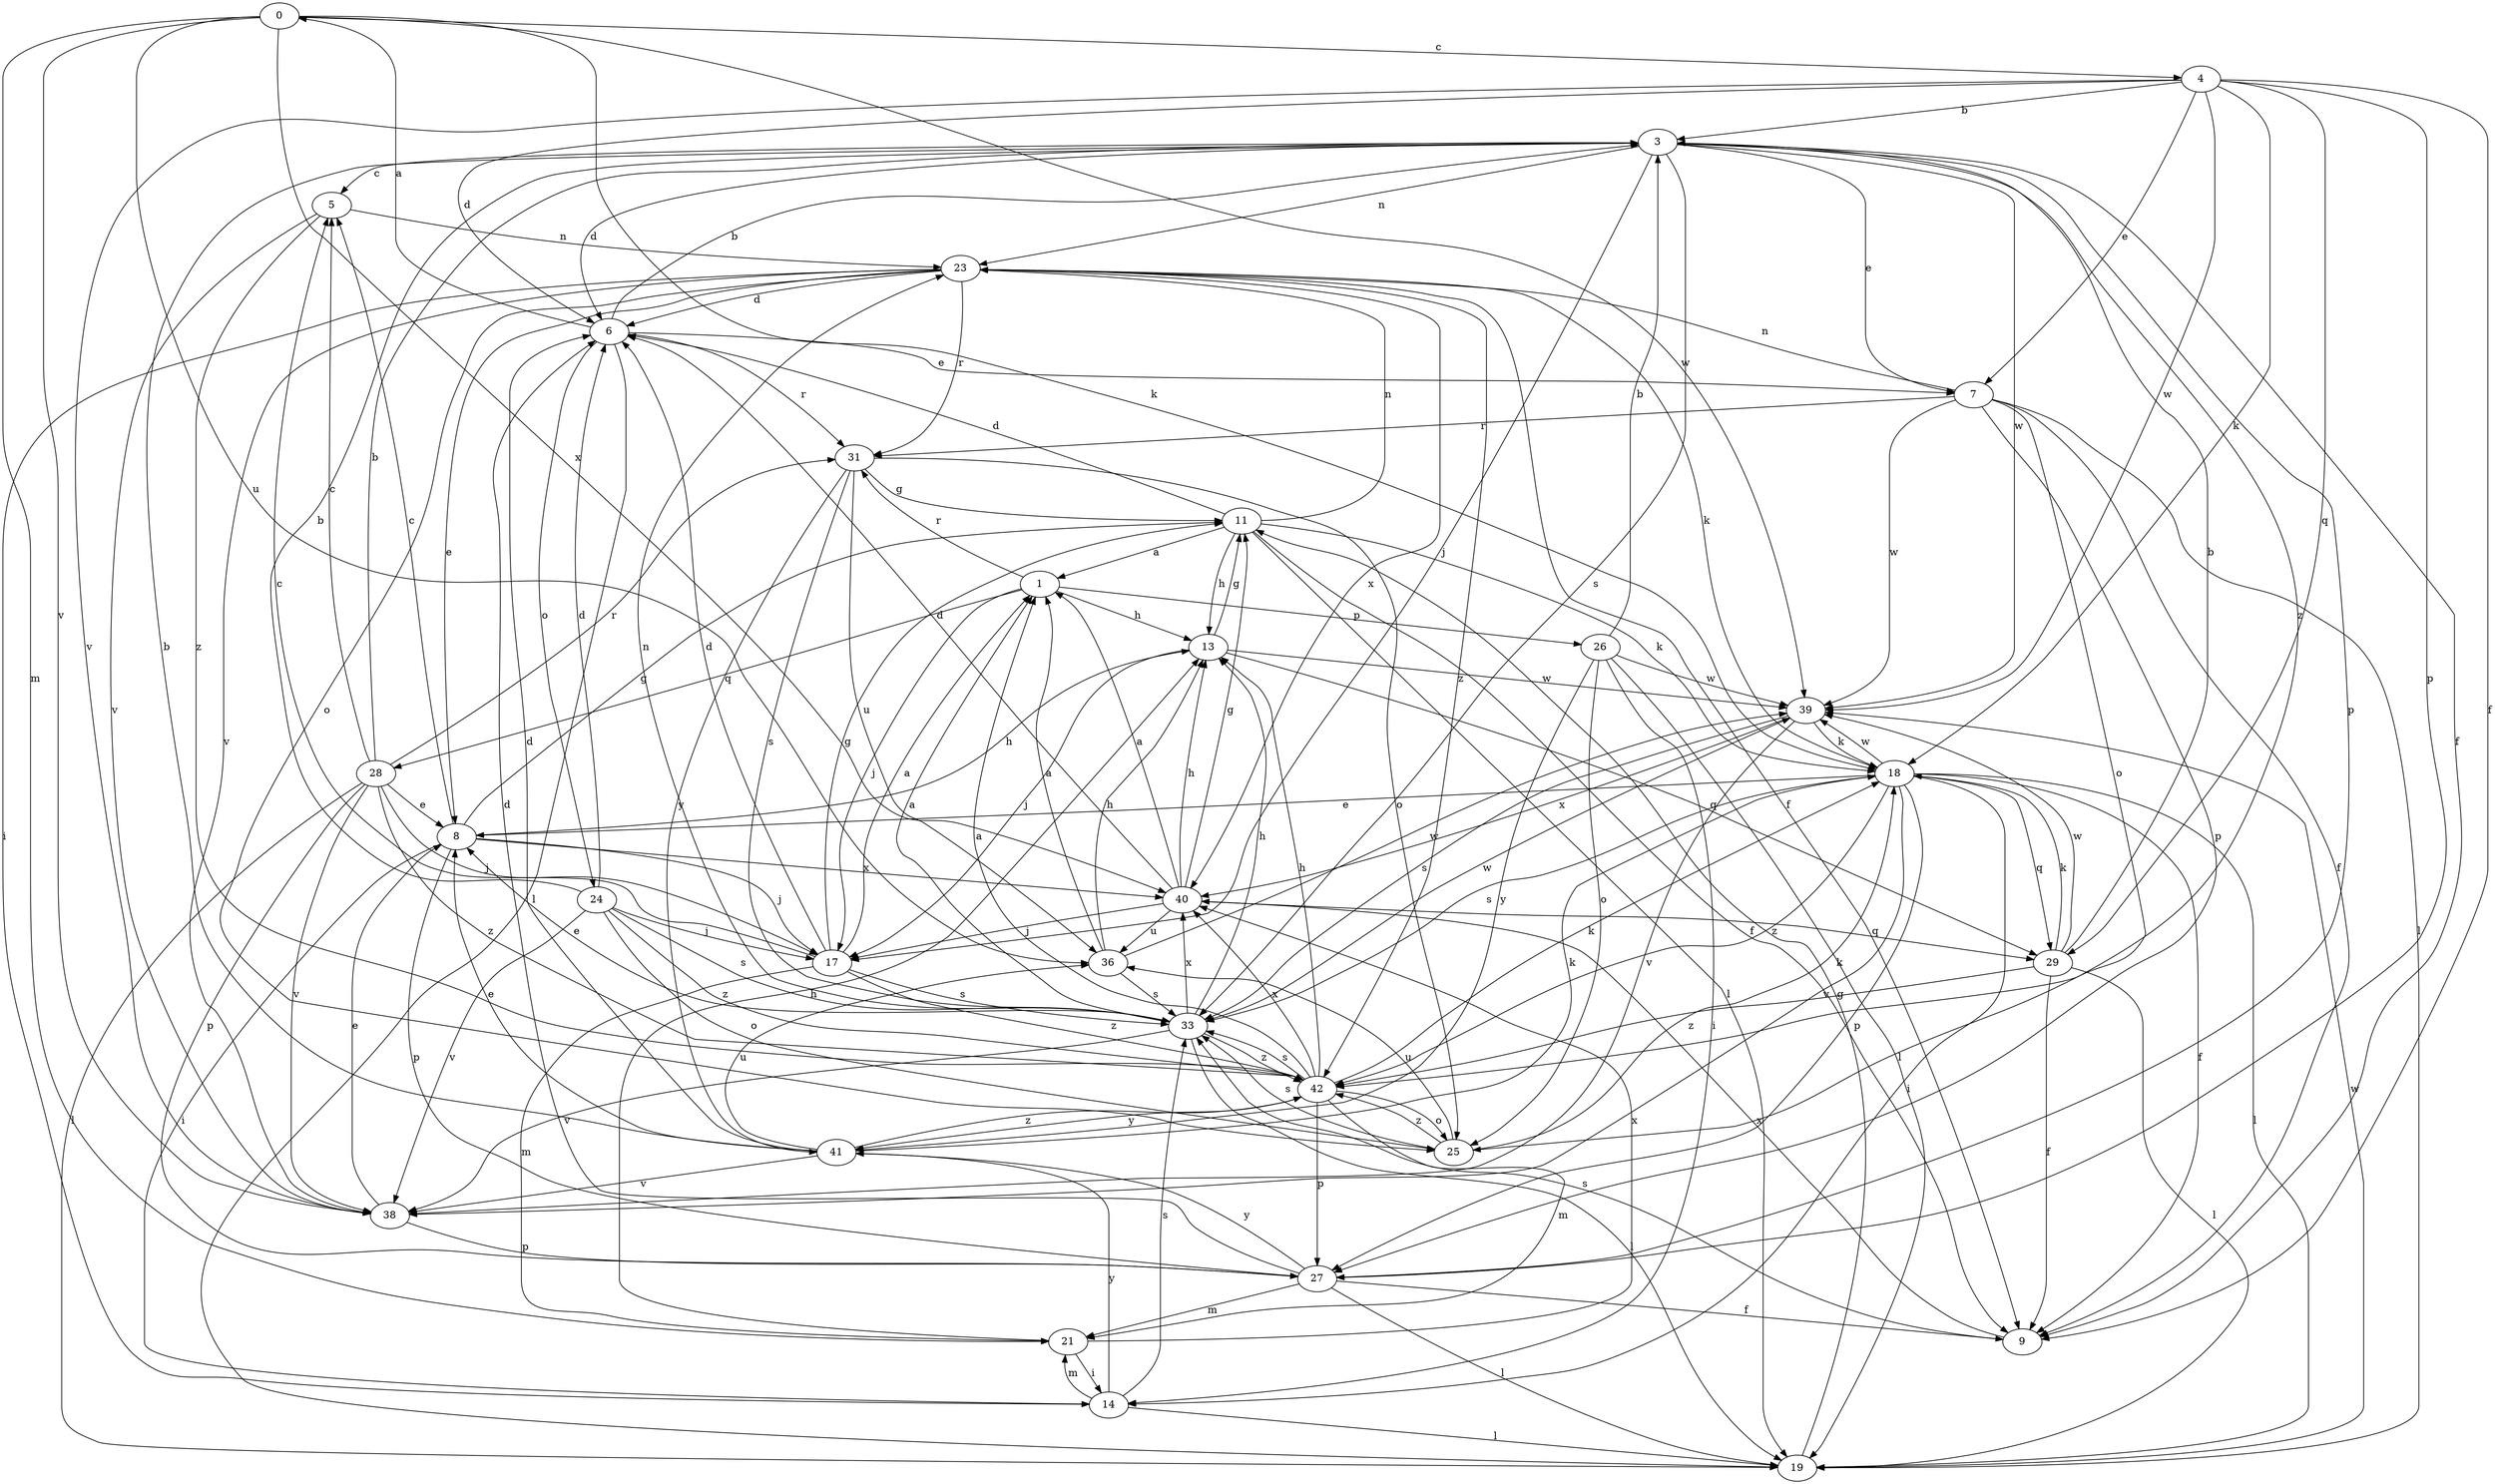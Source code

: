 strict digraph  {
0;
1;
3;
4;
5;
6;
7;
8;
9;
11;
13;
14;
17;
18;
19;
21;
23;
24;
25;
26;
27;
28;
29;
31;
33;
36;
38;
39;
40;
41;
42;
0 -> 4  [label=c];
0 -> 18  [label=k];
0 -> 21  [label=m];
0 -> 36  [label=u];
0 -> 38  [label=v];
0 -> 39  [label=w];
0 -> 40  [label=x];
1 -> 13  [label=h];
1 -> 17  [label=j];
1 -> 26  [label=p];
1 -> 28  [label=q];
1 -> 31  [label=r];
3 -> 5  [label=c];
3 -> 6  [label=d];
3 -> 7  [label=e];
3 -> 9  [label=f];
3 -> 17  [label=j];
3 -> 23  [label=n];
3 -> 27  [label=p];
3 -> 33  [label=s];
3 -> 39  [label=w];
3 -> 42  [label=z];
4 -> 3  [label=b];
4 -> 6  [label=d];
4 -> 7  [label=e];
4 -> 9  [label=f];
4 -> 18  [label=k];
4 -> 27  [label=p];
4 -> 29  [label=q];
4 -> 38  [label=v];
4 -> 39  [label=w];
5 -> 23  [label=n];
5 -> 38  [label=v];
5 -> 42  [label=z];
6 -> 0  [label=a];
6 -> 3  [label=b];
6 -> 7  [label=e];
6 -> 19  [label=l];
6 -> 24  [label=o];
6 -> 31  [label=r];
7 -> 9  [label=f];
7 -> 19  [label=l];
7 -> 23  [label=n];
7 -> 25  [label=o];
7 -> 27  [label=p];
7 -> 31  [label=r];
7 -> 39  [label=w];
8 -> 5  [label=c];
8 -> 11  [label=g];
8 -> 13  [label=h];
8 -> 14  [label=i];
8 -> 17  [label=j];
8 -> 27  [label=p];
8 -> 40  [label=x];
9 -> 33  [label=s];
9 -> 40  [label=x];
11 -> 1  [label=a];
11 -> 6  [label=d];
11 -> 9  [label=f];
11 -> 13  [label=h];
11 -> 18  [label=k];
11 -> 19  [label=l];
11 -> 23  [label=n];
13 -> 11  [label=g];
13 -> 17  [label=j];
13 -> 29  [label=q];
13 -> 39  [label=w];
14 -> 19  [label=l];
14 -> 21  [label=m];
14 -> 33  [label=s];
14 -> 41  [label=y];
17 -> 1  [label=a];
17 -> 5  [label=c];
17 -> 6  [label=d];
17 -> 11  [label=g];
17 -> 21  [label=m];
17 -> 33  [label=s];
17 -> 42  [label=z];
18 -> 8  [label=e];
18 -> 9  [label=f];
18 -> 14  [label=i];
18 -> 19  [label=l];
18 -> 27  [label=p];
18 -> 29  [label=q];
18 -> 33  [label=s];
18 -> 38  [label=v];
18 -> 39  [label=w];
18 -> 42  [label=z];
19 -> 11  [label=g];
19 -> 39  [label=w];
21 -> 13  [label=h];
21 -> 14  [label=i];
21 -> 40  [label=x];
23 -> 6  [label=d];
23 -> 8  [label=e];
23 -> 9  [label=f];
23 -> 14  [label=i];
23 -> 18  [label=k];
23 -> 25  [label=o];
23 -> 31  [label=r];
23 -> 38  [label=v];
23 -> 40  [label=x];
23 -> 42  [label=z];
24 -> 3  [label=b];
24 -> 6  [label=d];
24 -> 17  [label=j];
24 -> 25  [label=o];
24 -> 33  [label=s];
24 -> 38  [label=v];
24 -> 42  [label=z];
25 -> 18  [label=k];
25 -> 33  [label=s];
25 -> 36  [label=u];
25 -> 42  [label=z];
26 -> 3  [label=b];
26 -> 14  [label=i];
26 -> 19  [label=l];
26 -> 25  [label=o];
26 -> 39  [label=w];
26 -> 41  [label=y];
27 -> 6  [label=d];
27 -> 9  [label=f];
27 -> 19  [label=l];
27 -> 21  [label=m];
27 -> 41  [label=y];
28 -> 3  [label=b];
28 -> 5  [label=c];
28 -> 8  [label=e];
28 -> 17  [label=j];
28 -> 19  [label=l];
28 -> 27  [label=p];
28 -> 31  [label=r];
28 -> 38  [label=v];
28 -> 42  [label=z];
29 -> 3  [label=b];
29 -> 9  [label=f];
29 -> 18  [label=k];
29 -> 19  [label=l];
29 -> 39  [label=w];
29 -> 42  [label=z];
31 -> 11  [label=g];
31 -> 25  [label=o];
31 -> 33  [label=s];
31 -> 36  [label=u];
31 -> 41  [label=y];
33 -> 1  [label=a];
33 -> 8  [label=e];
33 -> 13  [label=h];
33 -> 19  [label=l];
33 -> 23  [label=n];
33 -> 38  [label=v];
33 -> 39  [label=w];
33 -> 40  [label=x];
33 -> 42  [label=z];
36 -> 1  [label=a];
36 -> 13  [label=h];
36 -> 33  [label=s];
36 -> 39  [label=w];
38 -> 8  [label=e];
38 -> 27  [label=p];
39 -> 18  [label=k];
39 -> 33  [label=s];
39 -> 38  [label=v];
39 -> 40  [label=x];
40 -> 1  [label=a];
40 -> 6  [label=d];
40 -> 11  [label=g];
40 -> 13  [label=h];
40 -> 17  [label=j];
40 -> 29  [label=q];
40 -> 36  [label=u];
41 -> 3  [label=b];
41 -> 6  [label=d];
41 -> 8  [label=e];
41 -> 18  [label=k];
41 -> 36  [label=u];
41 -> 38  [label=v];
41 -> 42  [label=z];
42 -> 1  [label=a];
42 -> 13  [label=h];
42 -> 18  [label=k];
42 -> 21  [label=m];
42 -> 25  [label=o];
42 -> 27  [label=p];
42 -> 33  [label=s];
42 -> 40  [label=x];
42 -> 41  [label=y];
}

